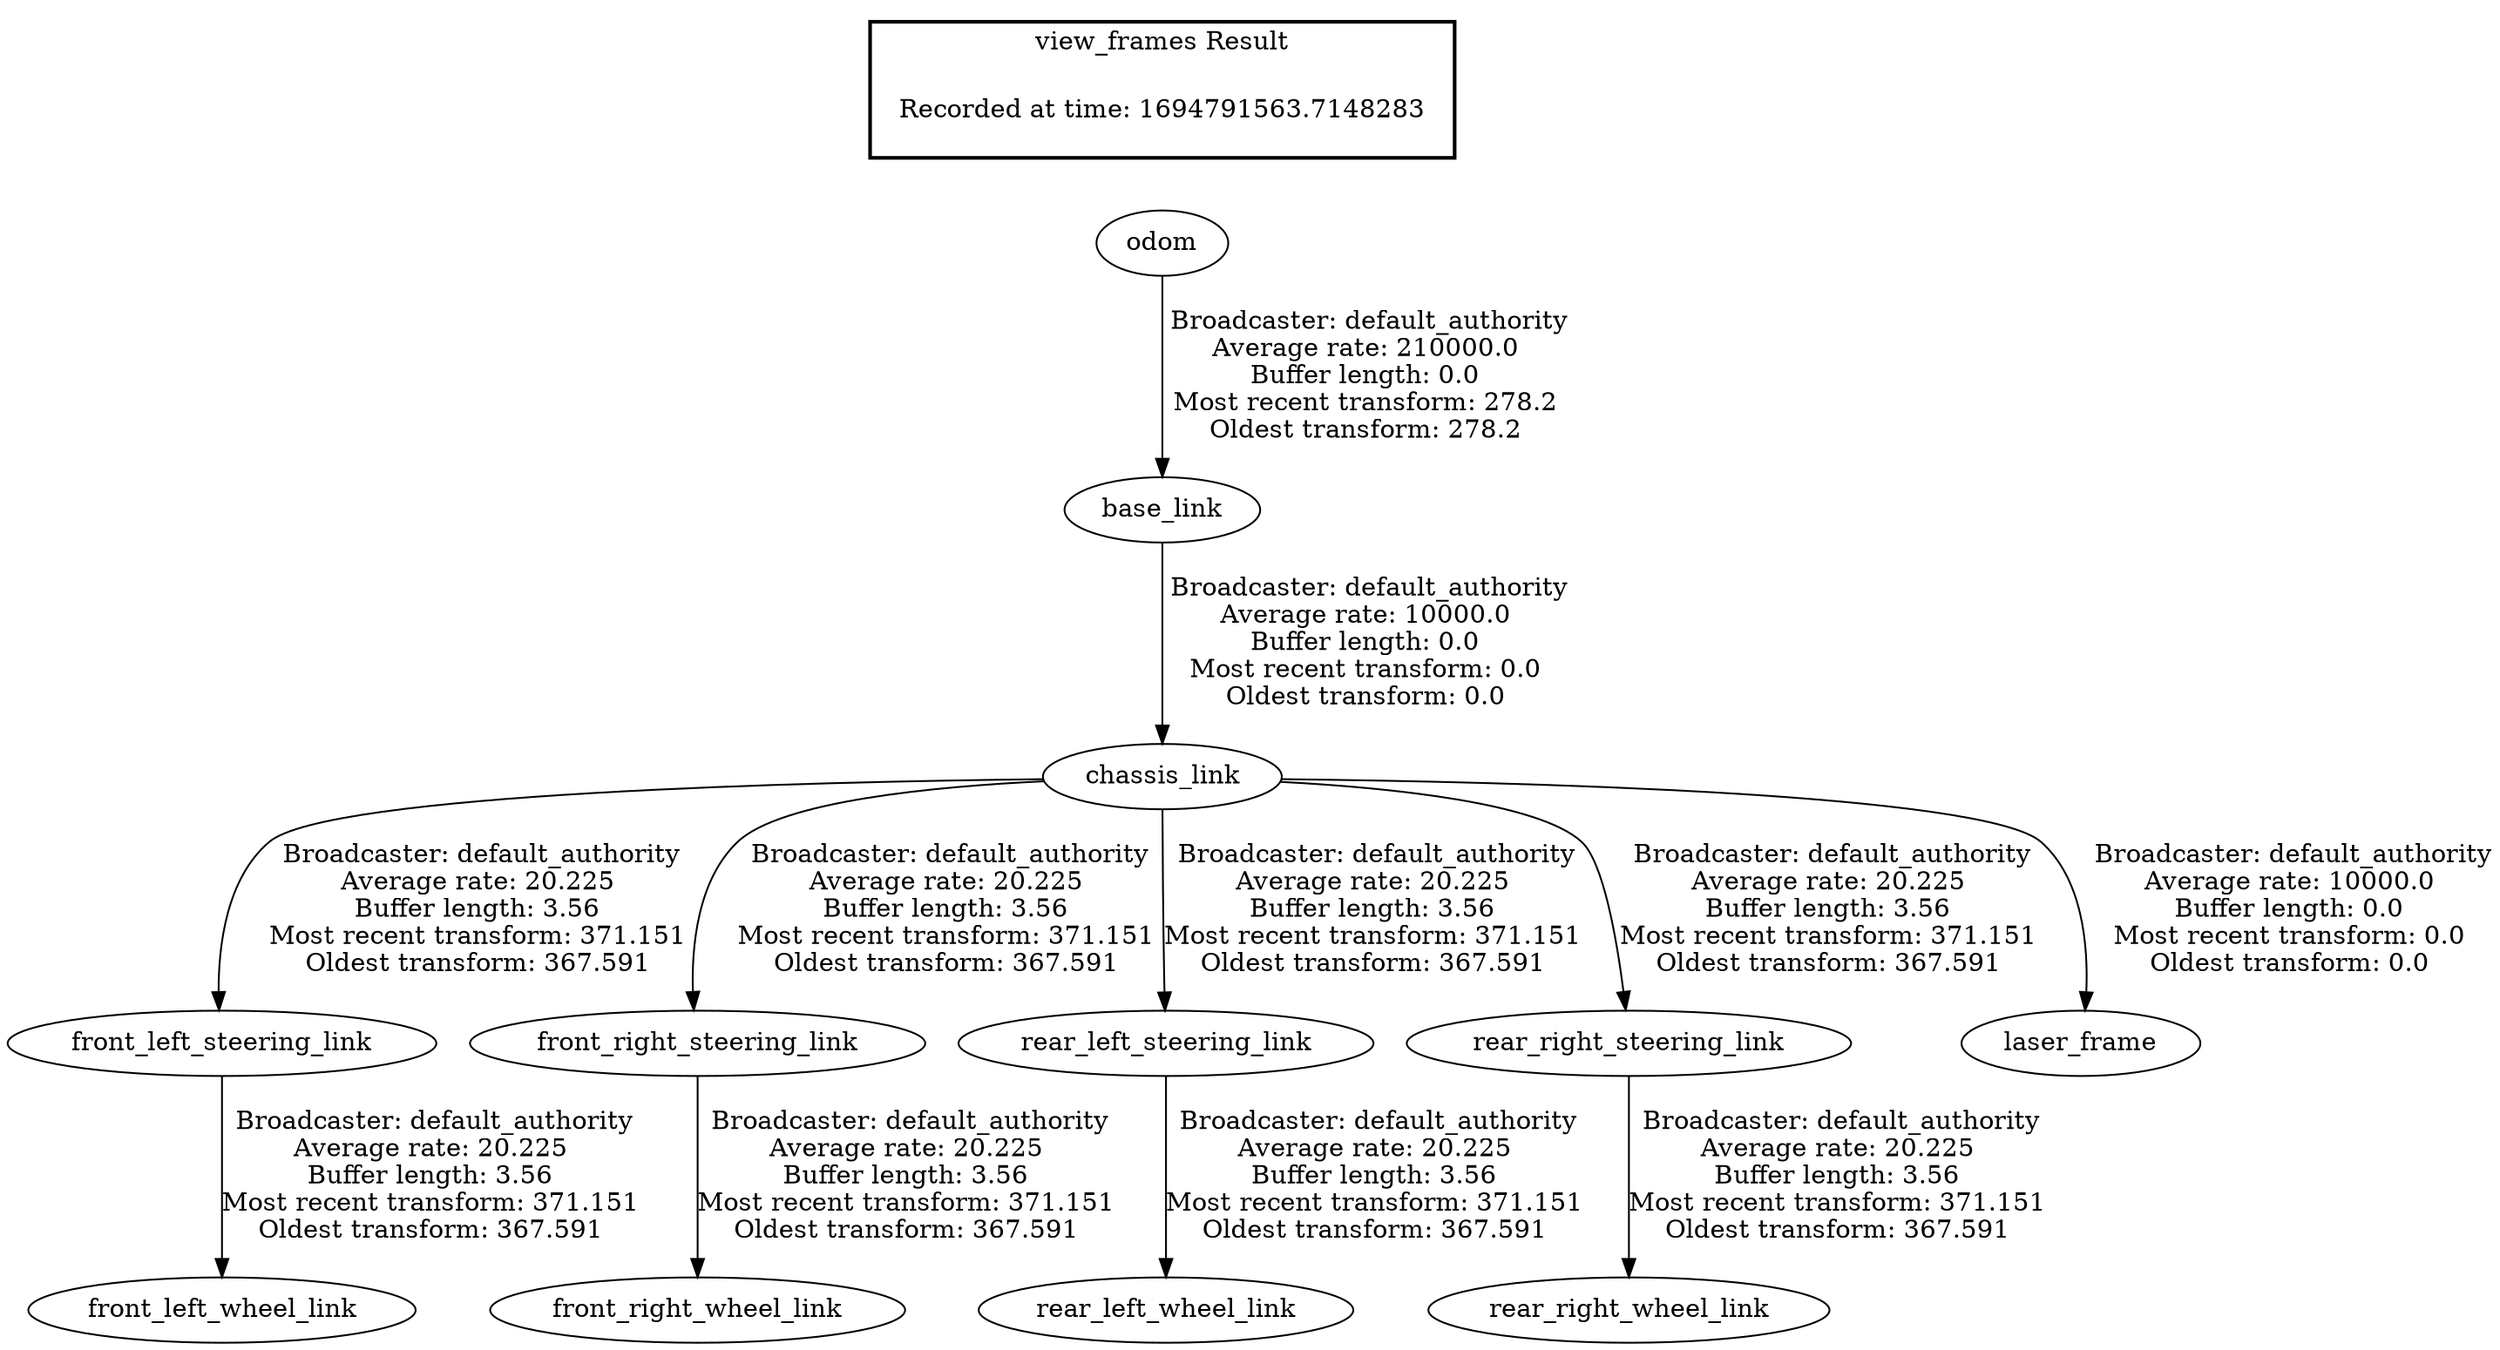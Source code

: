 digraph G {
"chassis_link" -> "front_left_steering_link"[label=" Broadcaster: default_authority\nAverage rate: 20.225\nBuffer length: 3.56\nMost recent transform: 371.151\nOldest transform: 367.591\n"];
"base_link" -> "chassis_link"[label=" Broadcaster: default_authority\nAverage rate: 10000.0\nBuffer length: 0.0\nMost recent transform: 0.0\nOldest transform: 0.0\n"];
"front_left_steering_link" -> "front_left_wheel_link"[label=" Broadcaster: default_authority\nAverage rate: 20.225\nBuffer length: 3.56\nMost recent transform: 371.151\nOldest transform: 367.591\n"];
"chassis_link" -> "front_right_steering_link"[label=" Broadcaster: default_authority\nAverage rate: 20.225\nBuffer length: 3.56\nMost recent transform: 371.151\nOldest transform: 367.591\n"];
"front_right_steering_link" -> "front_right_wheel_link"[label=" Broadcaster: default_authority\nAverage rate: 20.225\nBuffer length: 3.56\nMost recent transform: 371.151\nOldest transform: 367.591\n"];
"chassis_link" -> "rear_left_steering_link"[label=" Broadcaster: default_authority\nAverage rate: 20.225\nBuffer length: 3.56\nMost recent transform: 371.151\nOldest transform: 367.591\n"];
"rear_left_steering_link" -> "rear_left_wheel_link"[label=" Broadcaster: default_authority\nAverage rate: 20.225\nBuffer length: 3.56\nMost recent transform: 371.151\nOldest transform: 367.591\n"];
"chassis_link" -> "rear_right_steering_link"[label=" Broadcaster: default_authority\nAverage rate: 20.225\nBuffer length: 3.56\nMost recent transform: 371.151\nOldest transform: 367.591\n"];
"rear_right_steering_link" -> "rear_right_wheel_link"[label=" Broadcaster: default_authority\nAverage rate: 20.225\nBuffer length: 3.56\nMost recent transform: 371.151\nOldest transform: 367.591\n"];
"odom" -> "base_link"[label=" Broadcaster: default_authority\nAverage rate: 210000.0\nBuffer length: 0.0\nMost recent transform: 278.2\nOldest transform: 278.2\n"];
"chassis_link" -> "laser_frame"[label=" Broadcaster: default_authority\nAverage rate: 10000.0\nBuffer length: 0.0\nMost recent transform: 0.0\nOldest transform: 0.0\n"];
edge [style=invis];
 subgraph cluster_legend { style=bold; color=black; label ="view_frames Result";
"Recorded at time: 1694791563.7148283"[ shape=plaintext ] ;
}->"odom";
}